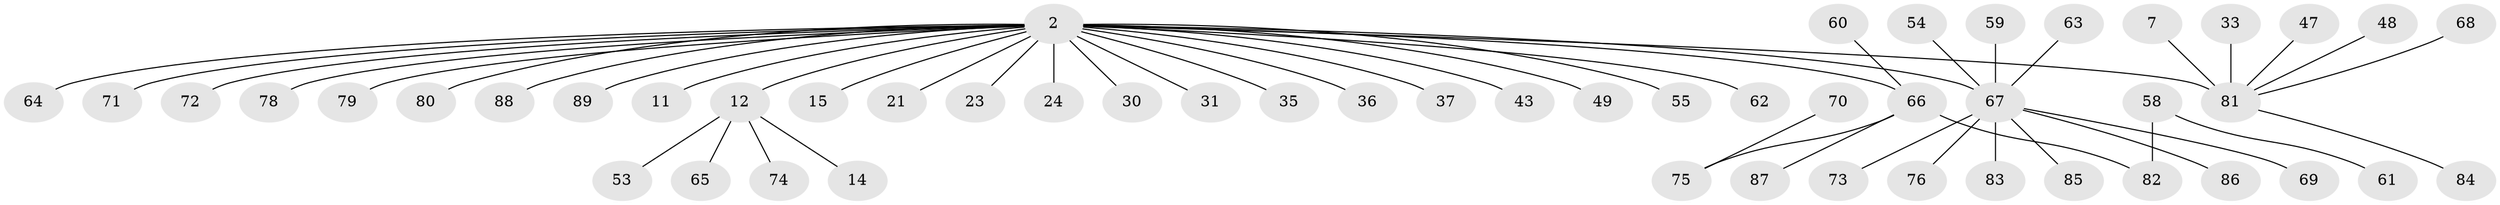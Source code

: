 // original degree distribution, {16: 0.011235955056179775, 15: 0.011235955056179775, 3: 0.10112359550561797, 11: 0.011235955056179775, 4: 0.033707865168539325, 1: 0.6741573033707865, 2: 0.12359550561797752, 9: 0.011235955056179775, 5: 0.02247191011235955}
// Generated by graph-tools (version 1.1) at 2025/50/03/04/25 21:50:41]
// undirected, 53 vertices, 52 edges
graph export_dot {
graph [start="1"]
  node [color=gray90,style=filled];
  2 [super="+1"];
  7;
  11;
  12 [super="+3+6"];
  14;
  15;
  21;
  23;
  24;
  30;
  31;
  33;
  35;
  36;
  37 [super="+17"];
  43;
  47;
  48;
  49 [super="+16"];
  53;
  54;
  55;
  58 [super="+22"];
  59;
  60;
  61;
  62;
  63;
  64 [super="+42"];
  65;
  66 [super="+27+41+56"];
  67 [super="+4+10+52+18+38+50+51"];
  68;
  69;
  70;
  71;
  72;
  73;
  74;
  75 [super="+39"];
  76;
  78;
  79;
  80;
  81 [super="+77+57+32+45"];
  82 [super="+20"];
  83;
  84;
  85;
  86;
  87;
  88;
  89;
  2 -- 11;
  2 -- 15;
  2 -- 23;
  2 -- 24;
  2 -- 31;
  2 -- 35;
  2 -- 43;
  2 -- 79;
  2 -- 80;
  2 -- 88;
  2 -- 71;
  2 -- 72;
  2 -- 78;
  2 -- 21;
  2 -- 89;
  2 -- 30;
  2 -- 36;
  2 -- 55;
  2 -- 62;
  2 -- 12 [weight=2];
  2 -- 67;
  2 -- 49;
  2 -- 37;
  2 -- 66;
  2 -- 81 [weight=3];
  2 -- 64;
  7 -- 81;
  12 -- 74;
  12 -- 53;
  12 -- 65;
  12 -- 14;
  33 -- 81;
  47 -- 81;
  48 -- 81;
  54 -- 67;
  58 -- 82;
  58 -- 61;
  59 -- 67;
  60 -- 66;
  63 -- 67;
  66 -- 75;
  66 -- 82;
  66 -- 87;
  67 -- 76;
  67 -- 83;
  67 -- 69;
  67 -- 86;
  67 -- 73;
  67 -- 85;
  68 -- 81;
  70 -- 75;
  81 -- 84;
}
